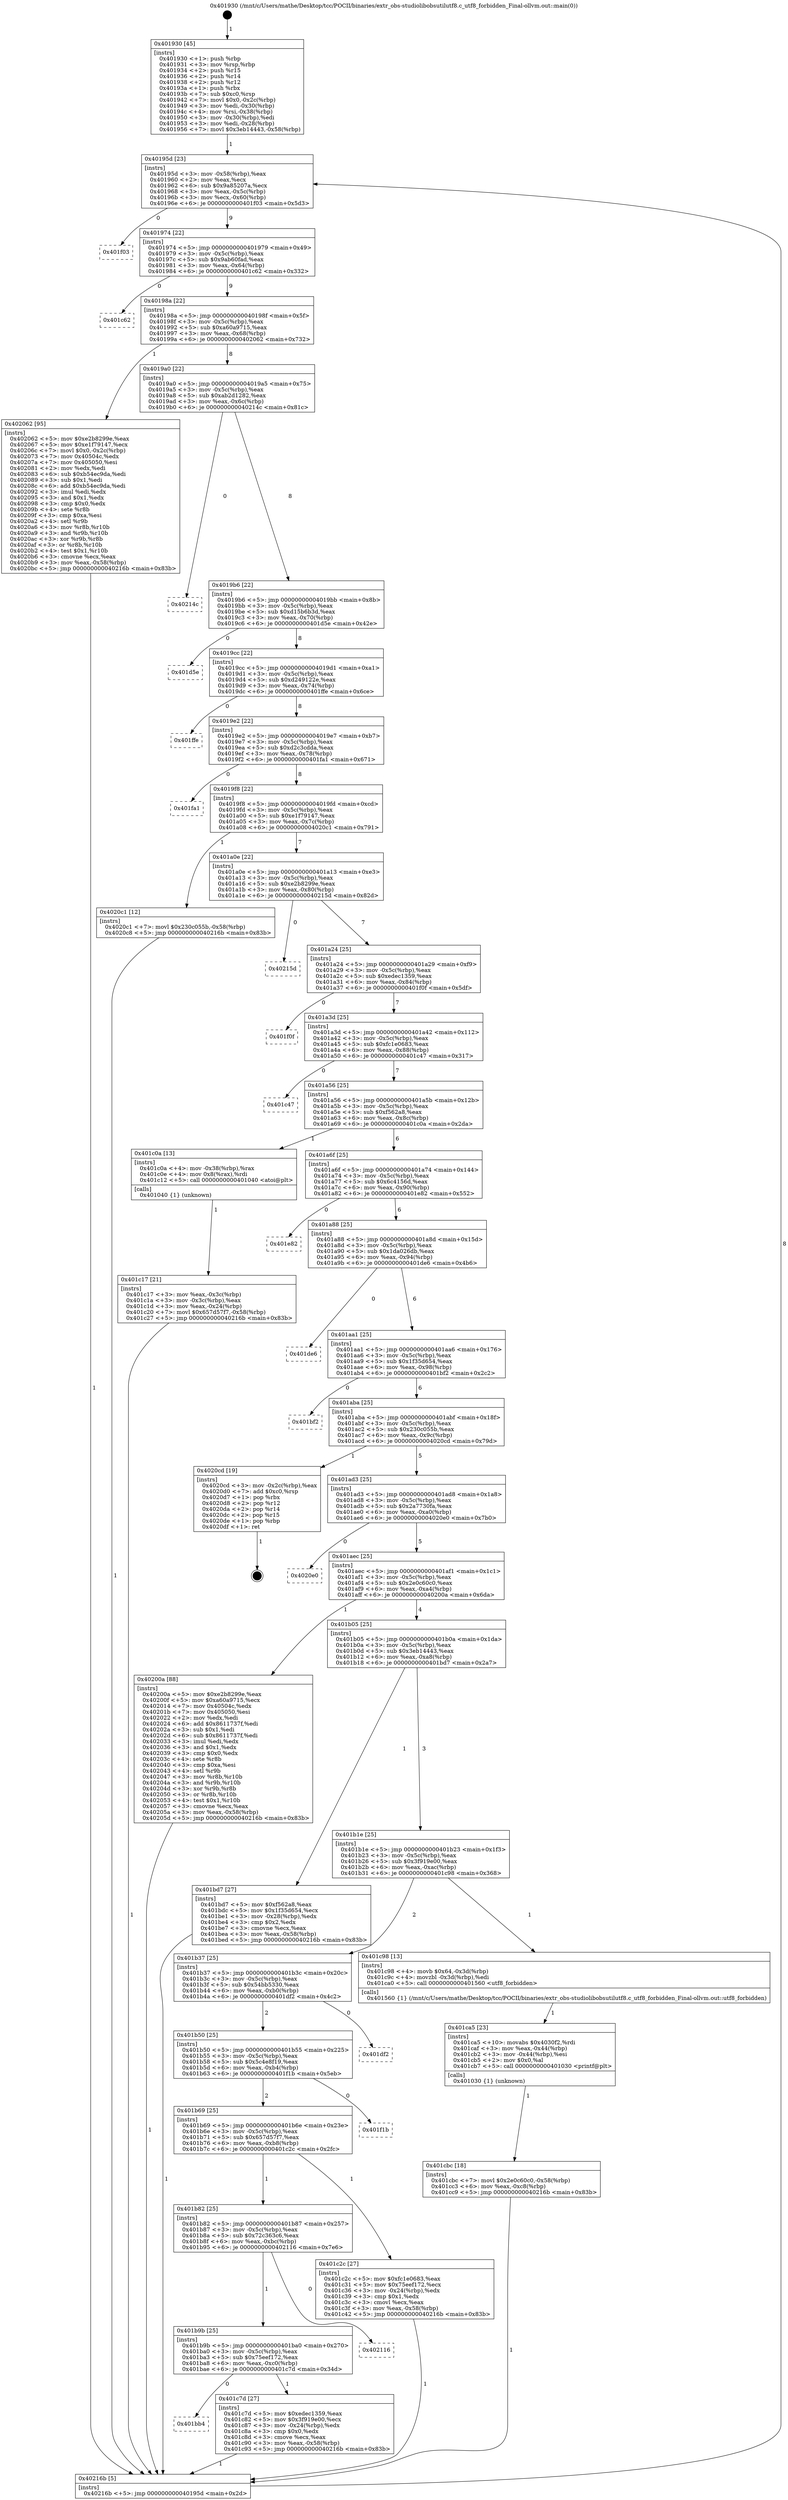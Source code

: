 digraph "0x401930" {
  label = "0x401930 (/mnt/c/Users/mathe/Desktop/tcc/POCII/binaries/extr_obs-studiolibobsutilutf8.c_utf8_forbidden_Final-ollvm.out::main(0))"
  labelloc = "t"
  node[shape=record]

  Entry [label="",width=0.3,height=0.3,shape=circle,fillcolor=black,style=filled]
  "0x40195d" [label="{
     0x40195d [23]\l
     | [instrs]\l
     &nbsp;&nbsp;0x40195d \<+3\>: mov -0x58(%rbp),%eax\l
     &nbsp;&nbsp;0x401960 \<+2\>: mov %eax,%ecx\l
     &nbsp;&nbsp;0x401962 \<+6\>: sub $0x9a85207a,%ecx\l
     &nbsp;&nbsp;0x401968 \<+3\>: mov %eax,-0x5c(%rbp)\l
     &nbsp;&nbsp;0x40196b \<+3\>: mov %ecx,-0x60(%rbp)\l
     &nbsp;&nbsp;0x40196e \<+6\>: je 0000000000401f03 \<main+0x5d3\>\l
  }"]
  "0x401f03" [label="{
     0x401f03\l
  }", style=dashed]
  "0x401974" [label="{
     0x401974 [22]\l
     | [instrs]\l
     &nbsp;&nbsp;0x401974 \<+5\>: jmp 0000000000401979 \<main+0x49\>\l
     &nbsp;&nbsp;0x401979 \<+3\>: mov -0x5c(%rbp),%eax\l
     &nbsp;&nbsp;0x40197c \<+5\>: sub $0x9ab60fad,%eax\l
     &nbsp;&nbsp;0x401981 \<+3\>: mov %eax,-0x64(%rbp)\l
     &nbsp;&nbsp;0x401984 \<+6\>: je 0000000000401c62 \<main+0x332\>\l
  }"]
  Exit [label="",width=0.3,height=0.3,shape=circle,fillcolor=black,style=filled,peripheries=2]
  "0x401c62" [label="{
     0x401c62\l
  }", style=dashed]
  "0x40198a" [label="{
     0x40198a [22]\l
     | [instrs]\l
     &nbsp;&nbsp;0x40198a \<+5\>: jmp 000000000040198f \<main+0x5f\>\l
     &nbsp;&nbsp;0x40198f \<+3\>: mov -0x5c(%rbp),%eax\l
     &nbsp;&nbsp;0x401992 \<+5\>: sub $0xa60a9715,%eax\l
     &nbsp;&nbsp;0x401997 \<+3\>: mov %eax,-0x68(%rbp)\l
     &nbsp;&nbsp;0x40199a \<+6\>: je 0000000000402062 \<main+0x732\>\l
  }"]
  "0x401cbc" [label="{
     0x401cbc [18]\l
     | [instrs]\l
     &nbsp;&nbsp;0x401cbc \<+7\>: movl $0x2e0c60c0,-0x58(%rbp)\l
     &nbsp;&nbsp;0x401cc3 \<+6\>: mov %eax,-0xc8(%rbp)\l
     &nbsp;&nbsp;0x401cc9 \<+5\>: jmp 000000000040216b \<main+0x83b\>\l
  }"]
  "0x402062" [label="{
     0x402062 [95]\l
     | [instrs]\l
     &nbsp;&nbsp;0x402062 \<+5\>: mov $0xe2b8299e,%eax\l
     &nbsp;&nbsp;0x402067 \<+5\>: mov $0xe1f79147,%ecx\l
     &nbsp;&nbsp;0x40206c \<+7\>: movl $0x0,-0x2c(%rbp)\l
     &nbsp;&nbsp;0x402073 \<+7\>: mov 0x40504c,%edx\l
     &nbsp;&nbsp;0x40207a \<+7\>: mov 0x405050,%esi\l
     &nbsp;&nbsp;0x402081 \<+2\>: mov %edx,%edi\l
     &nbsp;&nbsp;0x402083 \<+6\>: sub $0xb54ec9da,%edi\l
     &nbsp;&nbsp;0x402089 \<+3\>: sub $0x1,%edi\l
     &nbsp;&nbsp;0x40208c \<+6\>: add $0xb54ec9da,%edi\l
     &nbsp;&nbsp;0x402092 \<+3\>: imul %edi,%edx\l
     &nbsp;&nbsp;0x402095 \<+3\>: and $0x1,%edx\l
     &nbsp;&nbsp;0x402098 \<+3\>: cmp $0x0,%edx\l
     &nbsp;&nbsp;0x40209b \<+4\>: sete %r8b\l
     &nbsp;&nbsp;0x40209f \<+3\>: cmp $0xa,%esi\l
     &nbsp;&nbsp;0x4020a2 \<+4\>: setl %r9b\l
     &nbsp;&nbsp;0x4020a6 \<+3\>: mov %r8b,%r10b\l
     &nbsp;&nbsp;0x4020a9 \<+3\>: and %r9b,%r10b\l
     &nbsp;&nbsp;0x4020ac \<+3\>: xor %r9b,%r8b\l
     &nbsp;&nbsp;0x4020af \<+3\>: or %r8b,%r10b\l
     &nbsp;&nbsp;0x4020b2 \<+4\>: test $0x1,%r10b\l
     &nbsp;&nbsp;0x4020b6 \<+3\>: cmovne %ecx,%eax\l
     &nbsp;&nbsp;0x4020b9 \<+3\>: mov %eax,-0x58(%rbp)\l
     &nbsp;&nbsp;0x4020bc \<+5\>: jmp 000000000040216b \<main+0x83b\>\l
  }"]
  "0x4019a0" [label="{
     0x4019a0 [22]\l
     | [instrs]\l
     &nbsp;&nbsp;0x4019a0 \<+5\>: jmp 00000000004019a5 \<main+0x75\>\l
     &nbsp;&nbsp;0x4019a5 \<+3\>: mov -0x5c(%rbp),%eax\l
     &nbsp;&nbsp;0x4019a8 \<+5\>: sub $0xab2d1282,%eax\l
     &nbsp;&nbsp;0x4019ad \<+3\>: mov %eax,-0x6c(%rbp)\l
     &nbsp;&nbsp;0x4019b0 \<+6\>: je 000000000040214c \<main+0x81c\>\l
  }"]
  "0x401ca5" [label="{
     0x401ca5 [23]\l
     | [instrs]\l
     &nbsp;&nbsp;0x401ca5 \<+10\>: movabs $0x4030f2,%rdi\l
     &nbsp;&nbsp;0x401caf \<+3\>: mov %eax,-0x44(%rbp)\l
     &nbsp;&nbsp;0x401cb2 \<+3\>: mov -0x44(%rbp),%esi\l
     &nbsp;&nbsp;0x401cb5 \<+2\>: mov $0x0,%al\l
     &nbsp;&nbsp;0x401cb7 \<+5\>: call 0000000000401030 \<printf@plt\>\l
     | [calls]\l
     &nbsp;&nbsp;0x401030 \{1\} (unknown)\l
  }"]
  "0x40214c" [label="{
     0x40214c\l
  }", style=dashed]
  "0x4019b6" [label="{
     0x4019b6 [22]\l
     | [instrs]\l
     &nbsp;&nbsp;0x4019b6 \<+5\>: jmp 00000000004019bb \<main+0x8b\>\l
     &nbsp;&nbsp;0x4019bb \<+3\>: mov -0x5c(%rbp),%eax\l
     &nbsp;&nbsp;0x4019be \<+5\>: sub $0xd15b6b3d,%eax\l
     &nbsp;&nbsp;0x4019c3 \<+3\>: mov %eax,-0x70(%rbp)\l
     &nbsp;&nbsp;0x4019c6 \<+6\>: je 0000000000401d5e \<main+0x42e\>\l
  }"]
  "0x401bb4" [label="{
     0x401bb4\l
  }", style=dashed]
  "0x401d5e" [label="{
     0x401d5e\l
  }", style=dashed]
  "0x4019cc" [label="{
     0x4019cc [22]\l
     | [instrs]\l
     &nbsp;&nbsp;0x4019cc \<+5\>: jmp 00000000004019d1 \<main+0xa1\>\l
     &nbsp;&nbsp;0x4019d1 \<+3\>: mov -0x5c(%rbp),%eax\l
     &nbsp;&nbsp;0x4019d4 \<+5\>: sub $0xd249122e,%eax\l
     &nbsp;&nbsp;0x4019d9 \<+3\>: mov %eax,-0x74(%rbp)\l
     &nbsp;&nbsp;0x4019dc \<+6\>: je 0000000000401ffe \<main+0x6ce\>\l
  }"]
  "0x401c7d" [label="{
     0x401c7d [27]\l
     | [instrs]\l
     &nbsp;&nbsp;0x401c7d \<+5\>: mov $0xedec1359,%eax\l
     &nbsp;&nbsp;0x401c82 \<+5\>: mov $0x3f919e00,%ecx\l
     &nbsp;&nbsp;0x401c87 \<+3\>: mov -0x24(%rbp),%edx\l
     &nbsp;&nbsp;0x401c8a \<+3\>: cmp $0x0,%edx\l
     &nbsp;&nbsp;0x401c8d \<+3\>: cmove %ecx,%eax\l
     &nbsp;&nbsp;0x401c90 \<+3\>: mov %eax,-0x58(%rbp)\l
     &nbsp;&nbsp;0x401c93 \<+5\>: jmp 000000000040216b \<main+0x83b\>\l
  }"]
  "0x401ffe" [label="{
     0x401ffe\l
  }", style=dashed]
  "0x4019e2" [label="{
     0x4019e2 [22]\l
     | [instrs]\l
     &nbsp;&nbsp;0x4019e2 \<+5\>: jmp 00000000004019e7 \<main+0xb7\>\l
     &nbsp;&nbsp;0x4019e7 \<+3\>: mov -0x5c(%rbp),%eax\l
     &nbsp;&nbsp;0x4019ea \<+5\>: sub $0xd2c3cdda,%eax\l
     &nbsp;&nbsp;0x4019ef \<+3\>: mov %eax,-0x78(%rbp)\l
     &nbsp;&nbsp;0x4019f2 \<+6\>: je 0000000000401fa1 \<main+0x671\>\l
  }"]
  "0x401b9b" [label="{
     0x401b9b [25]\l
     | [instrs]\l
     &nbsp;&nbsp;0x401b9b \<+5\>: jmp 0000000000401ba0 \<main+0x270\>\l
     &nbsp;&nbsp;0x401ba0 \<+3\>: mov -0x5c(%rbp),%eax\l
     &nbsp;&nbsp;0x401ba3 \<+5\>: sub $0x75eef172,%eax\l
     &nbsp;&nbsp;0x401ba8 \<+6\>: mov %eax,-0xc0(%rbp)\l
     &nbsp;&nbsp;0x401bae \<+6\>: je 0000000000401c7d \<main+0x34d\>\l
  }"]
  "0x401fa1" [label="{
     0x401fa1\l
  }", style=dashed]
  "0x4019f8" [label="{
     0x4019f8 [22]\l
     | [instrs]\l
     &nbsp;&nbsp;0x4019f8 \<+5\>: jmp 00000000004019fd \<main+0xcd\>\l
     &nbsp;&nbsp;0x4019fd \<+3\>: mov -0x5c(%rbp),%eax\l
     &nbsp;&nbsp;0x401a00 \<+5\>: sub $0xe1f79147,%eax\l
     &nbsp;&nbsp;0x401a05 \<+3\>: mov %eax,-0x7c(%rbp)\l
     &nbsp;&nbsp;0x401a08 \<+6\>: je 00000000004020c1 \<main+0x791\>\l
  }"]
  "0x402116" [label="{
     0x402116\l
  }", style=dashed]
  "0x4020c1" [label="{
     0x4020c1 [12]\l
     | [instrs]\l
     &nbsp;&nbsp;0x4020c1 \<+7\>: movl $0x230c055b,-0x58(%rbp)\l
     &nbsp;&nbsp;0x4020c8 \<+5\>: jmp 000000000040216b \<main+0x83b\>\l
  }"]
  "0x401a0e" [label="{
     0x401a0e [22]\l
     | [instrs]\l
     &nbsp;&nbsp;0x401a0e \<+5\>: jmp 0000000000401a13 \<main+0xe3\>\l
     &nbsp;&nbsp;0x401a13 \<+3\>: mov -0x5c(%rbp),%eax\l
     &nbsp;&nbsp;0x401a16 \<+5\>: sub $0xe2b8299e,%eax\l
     &nbsp;&nbsp;0x401a1b \<+3\>: mov %eax,-0x80(%rbp)\l
     &nbsp;&nbsp;0x401a1e \<+6\>: je 000000000040215d \<main+0x82d\>\l
  }"]
  "0x401b82" [label="{
     0x401b82 [25]\l
     | [instrs]\l
     &nbsp;&nbsp;0x401b82 \<+5\>: jmp 0000000000401b87 \<main+0x257\>\l
     &nbsp;&nbsp;0x401b87 \<+3\>: mov -0x5c(%rbp),%eax\l
     &nbsp;&nbsp;0x401b8a \<+5\>: sub $0x72c363c6,%eax\l
     &nbsp;&nbsp;0x401b8f \<+6\>: mov %eax,-0xbc(%rbp)\l
     &nbsp;&nbsp;0x401b95 \<+6\>: je 0000000000402116 \<main+0x7e6\>\l
  }"]
  "0x40215d" [label="{
     0x40215d\l
  }", style=dashed]
  "0x401a24" [label="{
     0x401a24 [25]\l
     | [instrs]\l
     &nbsp;&nbsp;0x401a24 \<+5\>: jmp 0000000000401a29 \<main+0xf9\>\l
     &nbsp;&nbsp;0x401a29 \<+3\>: mov -0x5c(%rbp),%eax\l
     &nbsp;&nbsp;0x401a2c \<+5\>: sub $0xedec1359,%eax\l
     &nbsp;&nbsp;0x401a31 \<+6\>: mov %eax,-0x84(%rbp)\l
     &nbsp;&nbsp;0x401a37 \<+6\>: je 0000000000401f0f \<main+0x5df\>\l
  }"]
  "0x401c2c" [label="{
     0x401c2c [27]\l
     | [instrs]\l
     &nbsp;&nbsp;0x401c2c \<+5\>: mov $0xfc1e0683,%eax\l
     &nbsp;&nbsp;0x401c31 \<+5\>: mov $0x75eef172,%ecx\l
     &nbsp;&nbsp;0x401c36 \<+3\>: mov -0x24(%rbp),%edx\l
     &nbsp;&nbsp;0x401c39 \<+3\>: cmp $0x1,%edx\l
     &nbsp;&nbsp;0x401c3c \<+3\>: cmovl %ecx,%eax\l
     &nbsp;&nbsp;0x401c3f \<+3\>: mov %eax,-0x58(%rbp)\l
     &nbsp;&nbsp;0x401c42 \<+5\>: jmp 000000000040216b \<main+0x83b\>\l
  }"]
  "0x401f0f" [label="{
     0x401f0f\l
  }", style=dashed]
  "0x401a3d" [label="{
     0x401a3d [25]\l
     | [instrs]\l
     &nbsp;&nbsp;0x401a3d \<+5\>: jmp 0000000000401a42 \<main+0x112\>\l
     &nbsp;&nbsp;0x401a42 \<+3\>: mov -0x5c(%rbp),%eax\l
     &nbsp;&nbsp;0x401a45 \<+5\>: sub $0xfc1e0683,%eax\l
     &nbsp;&nbsp;0x401a4a \<+6\>: mov %eax,-0x88(%rbp)\l
     &nbsp;&nbsp;0x401a50 \<+6\>: je 0000000000401c47 \<main+0x317\>\l
  }"]
  "0x401b69" [label="{
     0x401b69 [25]\l
     | [instrs]\l
     &nbsp;&nbsp;0x401b69 \<+5\>: jmp 0000000000401b6e \<main+0x23e\>\l
     &nbsp;&nbsp;0x401b6e \<+3\>: mov -0x5c(%rbp),%eax\l
     &nbsp;&nbsp;0x401b71 \<+5\>: sub $0x657d57f7,%eax\l
     &nbsp;&nbsp;0x401b76 \<+6\>: mov %eax,-0xb8(%rbp)\l
     &nbsp;&nbsp;0x401b7c \<+6\>: je 0000000000401c2c \<main+0x2fc\>\l
  }"]
  "0x401c47" [label="{
     0x401c47\l
  }", style=dashed]
  "0x401a56" [label="{
     0x401a56 [25]\l
     | [instrs]\l
     &nbsp;&nbsp;0x401a56 \<+5\>: jmp 0000000000401a5b \<main+0x12b\>\l
     &nbsp;&nbsp;0x401a5b \<+3\>: mov -0x5c(%rbp),%eax\l
     &nbsp;&nbsp;0x401a5e \<+5\>: sub $0xf562a8,%eax\l
     &nbsp;&nbsp;0x401a63 \<+6\>: mov %eax,-0x8c(%rbp)\l
     &nbsp;&nbsp;0x401a69 \<+6\>: je 0000000000401c0a \<main+0x2da\>\l
  }"]
  "0x401f1b" [label="{
     0x401f1b\l
  }", style=dashed]
  "0x401c0a" [label="{
     0x401c0a [13]\l
     | [instrs]\l
     &nbsp;&nbsp;0x401c0a \<+4\>: mov -0x38(%rbp),%rax\l
     &nbsp;&nbsp;0x401c0e \<+4\>: mov 0x8(%rax),%rdi\l
     &nbsp;&nbsp;0x401c12 \<+5\>: call 0000000000401040 \<atoi@plt\>\l
     | [calls]\l
     &nbsp;&nbsp;0x401040 \{1\} (unknown)\l
  }"]
  "0x401a6f" [label="{
     0x401a6f [25]\l
     | [instrs]\l
     &nbsp;&nbsp;0x401a6f \<+5\>: jmp 0000000000401a74 \<main+0x144\>\l
     &nbsp;&nbsp;0x401a74 \<+3\>: mov -0x5c(%rbp),%eax\l
     &nbsp;&nbsp;0x401a77 \<+5\>: sub $0x6c4156d,%eax\l
     &nbsp;&nbsp;0x401a7c \<+6\>: mov %eax,-0x90(%rbp)\l
     &nbsp;&nbsp;0x401a82 \<+6\>: je 0000000000401e82 \<main+0x552\>\l
  }"]
  "0x401b50" [label="{
     0x401b50 [25]\l
     | [instrs]\l
     &nbsp;&nbsp;0x401b50 \<+5\>: jmp 0000000000401b55 \<main+0x225\>\l
     &nbsp;&nbsp;0x401b55 \<+3\>: mov -0x5c(%rbp),%eax\l
     &nbsp;&nbsp;0x401b58 \<+5\>: sub $0x5c4e8f19,%eax\l
     &nbsp;&nbsp;0x401b5d \<+6\>: mov %eax,-0xb4(%rbp)\l
     &nbsp;&nbsp;0x401b63 \<+6\>: je 0000000000401f1b \<main+0x5eb\>\l
  }"]
  "0x401e82" [label="{
     0x401e82\l
  }", style=dashed]
  "0x401a88" [label="{
     0x401a88 [25]\l
     | [instrs]\l
     &nbsp;&nbsp;0x401a88 \<+5\>: jmp 0000000000401a8d \<main+0x15d\>\l
     &nbsp;&nbsp;0x401a8d \<+3\>: mov -0x5c(%rbp),%eax\l
     &nbsp;&nbsp;0x401a90 \<+5\>: sub $0x1da026db,%eax\l
     &nbsp;&nbsp;0x401a95 \<+6\>: mov %eax,-0x94(%rbp)\l
     &nbsp;&nbsp;0x401a9b \<+6\>: je 0000000000401de6 \<main+0x4b6\>\l
  }"]
  "0x401df2" [label="{
     0x401df2\l
  }", style=dashed]
  "0x401de6" [label="{
     0x401de6\l
  }", style=dashed]
  "0x401aa1" [label="{
     0x401aa1 [25]\l
     | [instrs]\l
     &nbsp;&nbsp;0x401aa1 \<+5\>: jmp 0000000000401aa6 \<main+0x176\>\l
     &nbsp;&nbsp;0x401aa6 \<+3\>: mov -0x5c(%rbp),%eax\l
     &nbsp;&nbsp;0x401aa9 \<+5\>: sub $0x1f35d654,%eax\l
     &nbsp;&nbsp;0x401aae \<+6\>: mov %eax,-0x98(%rbp)\l
     &nbsp;&nbsp;0x401ab4 \<+6\>: je 0000000000401bf2 \<main+0x2c2\>\l
  }"]
  "0x401b37" [label="{
     0x401b37 [25]\l
     | [instrs]\l
     &nbsp;&nbsp;0x401b37 \<+5\>: jmp 0000000000401b3c \<main+0x20c\>\l
     &nbsp;&nbsp;0x401b3c \<+3\>: mov -0x5c(%rbp),%eax\l
     &nbsp;&nbsp;0x401b3f \<+5\>: sub $0x54bb5330,%eax\l
     &nbsp;&nbsp;0x401b44 \<+6\>: mov %eax,-0xb0(%rbp)\l
     &nbsp;&nbsp;0x401b4a \<+6\>: je 0000000000401df2 \<main+0x4c2\>\l
  }"]
  "0x401bf2" [label="{
     0x401bf2\l
  }", style=dashed]
  "0x401aba" [label="{
     0x401aba [25]\l
     | [instrs]\l
     &nbsp;&nbsp;0x401aba \<+5\>: jmp 0000000000401abf \<main+0x18f\>\l
     &nbsp;&nbsp;0x401abf \<+3\>: mov -0x5c(%rbp),%eax\l
     &nbsp;&nbsp;0x401ac2 \<+5\>: sub $0x230c055b,%eax\l
     &nbsp;&nbsp;0x401ac7 \<+6\>: mov %eax,-0x9c(%rbp)\l
     &nbsp;&nbsp;0x401acd \<+6\>: je 00000000004020cd \<main+0x79d\>\l
  }"]
  "0x401c98" [label="{
     0x401c98 [13]\l
     | [instrs]\l
     &nbsp;&nbsp;0x401c98 \<+4\>: movb $0x64,-0x3d(%rbp)\l
     &nbsp;&nbsp;0x401c9c \<+4\>: movzbl -0x3d(%rbp),%edi\l
     &nbsp;&nbsp;0x401ca0 \<+5\>: call 0000000000401560 \<utf8_forbidden\>\l
     | [calls]\l
     &nbsp;&nbsp;0x401560 \{1\} (/mnt/c/Users/mathe/Desktop/tcc/POCII/binaries/extr_obs-studiolibobsutilutf8.c_utf8_forbidden_Final-ollvm.out::utf8_forbidden)\l
  }"]
  "0x4020cd" [label="{
     0x4020cd [19]\l
     | [instrs]\l
     &nbsp;&nbsp;0x4020cd \<+3\>: mov -0x2c(%rbp),%eax\l
     &nbsp;&nbsp;0x4020d0 \<+7\>: add $0xc0,%rsp\l
     &nbsp;&nbsp;0x4020d7 \<+1\>: pop %rbx\l
     &nbsp;&nbsp;0x4020d8 \<+2\>: pop %r12\l
     &nbsp;&nbsp;0x4020da \<+2\>: pop %r14\l
     &nbsp;&nbsp;0x4020dc \<+2\>: pop %r15\l
     &nbsp;&nbsp;0x4020de \<+1\>: pop %rbp\l
     &nbsp;&nbsp;0x4020df \<+1\>: ret\l
  }"]
  "0x401ad3" [label="{
     0x401ad3 [25]\l
     | [instrs]\l
     &nbsp;&nbsp;0x401ad3 \<+5\>: jmp 0000000000401ad8 \<main+0x1a8\>\l
     &nbsp;&nbsp;0x401ad8 \<+3\>: mov -0x5c(%rbp),%eax\l
     &nbsp;&nbsp;0x401adb \<+5\>: sub $0x2a7730fa,%eax\l
     &nbsp;&nbsp;0x401ae0 \<+6\>: mov %eax,-0xa0(%rbp)\l
     &nbsp;&nbsp;0x401ae6 \<+6\>: je 00000000004020e0 \<main+0x7b0\>\l
  }"]
  "0x401c17" [label="{
     0x401c17 [21]\l
     | [instrs]\l
     &nbsp;&nbsp;0x401c17 \<+3\>: mov %eax,-0x3c(%rbp)\l
     &nbsp;&nbsp;0x401c1a \<+3\>: mov -0x3c(%rbp),%eax\l
     &nbsp;&nbsp;0x401c1d \<+3\>: mov %eax,-0x24(%rbp)\l
     &nbsp;&nbsp;0x401c20 \<+7\>: movl $0x657d57f7,-0x58(%rbp)\l
     &nbsp;&nbsp;0x401c27 \<+5\>: jmp 000000000040216b \<main+0x83b\>\l
  }"]
  "0x4020e0" [label="{
     0x4020e0\l
  }", style=dashed]
  "0x401aec" [label="{
     0x401aec [25]\l
     | [instrs]\l
     &nbsp;&nbsp;0x401aec \<+5\>: jmp 0000000000401af1 \<main+0x1c1\>\l
     &nbsp;&nbsp;0x401af1 \<+3\>: mov -0x5c(%rbp),%eax\l
     &nbsp;&nbsp;0x401af4 \<+5\>: sub $0x2e0c60c0,%eax\l
     &nbsp;&nbsp;0x401af9 \<+6\>: mov %eax,-0xa4(%rbp)\l
     &nbsp;&nbsp;0x401aff \<+6\>: je 000000000040200a \<main+0x6da\>\l
  }"]
  "0x401930" [label="{
     0x401930 [45]\l
     | [instrs]\l
     &nbsp;&nbsp;0x401930 \<+1\>: push %rbp\l
     &nbsp;&nbsp;0x401931 \<+3\>: mov %rsp,%rbp\l
     &nbsp;&nbsp;0x401934 \<+2\>: push %r15\l
     &nbsp;&nbsp;0x401936 \<+2\>: push %r14\l
     &nbsp;&nbsp;0x401938 \<+2\>: push %r12\l
     &nbsp;&nbsp;0x40193a \<+1\>: push %rbx\l
     &nbsp;&nbsp;0x40193b \<+7\>: sub $0xc0,%rsp\l
     &nbsp;&nbsp;0x401942 \<+7\>: movl $0x0,-0x2c(%rbp)\l
     &nbsp;&nbsp;0x401949 \<+3\>: mov %edi,-0x30(%rbp)\l
     &nbsp;&nbsp;0x40194c \<+4\>: mov %rsi,-0x38(%rbp)\l
     &nbsp;&nbsp;0x401950 \<+3\>: mov -0x30(%rbp),%edi\l
     &nbsp;&nbsp;0x401953 \<+3\>: mov %edi,-0x28(%rbp)\l
     &nbsp;&nbsp;0x401956 \<+7\>: movl $0x3eb14443,-0x58(%rbp)\l
  }"]
  "0x40200a" [label="{
     0x40200a [88]\l
     | [instrs]\l
     &nbsp;&nbsp;0x40200a \<+5\>: mov $0xe2b8299e,%eax\l
     &nbsp;&nbsp;0x40200f \<+5\>: mov $0xa60a9715,%ecx\l
     &nbsp;&nbsp;0x402014 \<+7\>: mov 0x40504c,%edx\l
     &nbsp;&nbsp;0x40201b \<+7\>: mov 0x405050,%esi\l
     &nbsp;&nbsp;0x402022 \<+2\>: mov %edx,%edi\l
     &nbsp;&nbsp;0x402024 \<+6\>: add $0x8611737f,%edi\l
     &nbsp;&nbsp;0x40202a \<+3\>: sub $0x1,%edi\l
     &nbsp;&nbsp;0x40202d \<+6\>: sub $0x8611737f,%edi\l
     &nbsp;&nbsp;0x402033 \<+3\>: imul %edi,%edx\l
     &nbsp;&nbsp;0x402036 \<+3\>: and $0x1,%edx\l
     &nbsp;&nbsp;0x402039 \<+3\>: cmp $0x0,%edx\l
     &nbsp;&nbsp;0x40203c \<+4\>: sete %r8b\l
     &nbsp;&nbsp;0x402040 \<+3\>: cmp $0xa,%esi\l
     &nbsp;&nbsp;0x402043 \<+4\>: setl %r9b\l
     &nbsp;&nbsp;0x402047 \<+3\>: mov %r8b,%r10b\l
     &nbsp;&nbsp;0x40204a \<+3\>: and %r9b,%r10b\l
     &nbsp;&nbsp;0x40204d \<+3\>: xor %r9b,%r8b\l
     &nbsp;&nbsp;0x402050 \<+3\>: or %r8b,%r10b\l
     &nbsp;&nbsp;0x402053 \<+4\>: test $0x1,%r10b\l
     &nbsp;&nbsp;0x402057 \<+3\>: cmovne %ecx,%eax\l
     &nbsp;&nbsp;0x40205a \<+3\>: mov %eax,-0x58(%rbp)\l
     &nbsp;&nbsp;0x40205d \<+5\>: jmp 000000000040216b \<main+0x83b\>\l
  }"]
  "0x401b05" [label="{
     0x401b05 [25]\l
     | [instrs]\l
     &nbsp;&nbsp;0x401b05 \<+5\>: jmp 0000000000401b0a \<main+0x1da\>\l
     &nbsp;&nbsp;0x401b0a \<+3\>: mov -0x5c(%rbp),%eax\l
     &nbsp;&nbsp;0x401b0d \<+5\>: sub $0x3eb14443,%eax\l
     &nbsp;&nbsp;0x401b12 \<+6\>: mov %eax,-0xa8(%rbp)\l
     &nbsp;&nbsp;0x401b18 \<+6\>: je 0000000000401bd7 \<main+0x2a7\>\l
  }"]
  "0x40216b" [label="{
     0x40216b [5]\l
     | [instrs]\l
     &nbsp;&nbsp;0x40216b \<+5\>: jmp 000000000040195d \<main+0x2d\>\l
  }"]
  "0x401bd7" [label="{
     0x401bd7 [27]\l
     | [instrs]\l
     &nbsp;&nbsp;0x401bd7 \<+5\>: mov $0xf562a8,%eax\l
     &nbsp;&nbsp;0x401bdc \<+5\>: mov $0x1f35d654,%ecx\l
     &nbsp;&nbsp;0x401be1 \<+3\>: mov -0x28(%rbp),%edx\l
     &nbsp;&nbsp;0x401be4 \<+3\>: cmp $0x2,%edx\l
     &nbsp;&nbsp;0x401be7 \<+3\>: cmovne %ecx,%eax\l
     &nbsp;&nbsp;0x401bea \<+3\>: mov %eax,-0x58(%rbp)\l
     &nbsp;&nbsp;0x401bed \<+5\>: jmp 000000000040216b \<main+0x83b\>\l
  }"]
  "0x401b1e" [label="{
     0x401b1e [25]\l
     | [instrs]\l
     &nbsp;&nbsp;0x401b1e \<+5\>: jmp 0000000000401b23 \<main+0x1f3\>\l
     &nbsp;&nbsp;0x401b23 \<+3\>: mov -0x5c(%rbp),%eax\l
     &nbsp;&nbsp;0x401b26 \<+5\>: sub $0x3f919e00,%eax\l
     &nbsp;&nbsp;0x401b2b \<+6\>: mov %eax,-0xac(%rbp)\l
     &nbsp;&nbsp;0x401b31 \<+6\>: je 0000000000401c98 \<main+0x368\>\l
  }"]
  Entry -> "0x401930" [label=" 1"]
  "0x40195d" -> "0x401f03" [label=" 0"]
  "0x40195d" -> "0x401974" [label=" 9"]
  "0x4020cd" -> Exit [label=" 1"]
  "0x401974" -> "0x401c62" [label=" 0"]
  "0x401974" -> "0x40198a" [label=" 9"]
  "0x4020c1" -> "0x40216b" [label=" 1"]
  "0x40198a" -> "0x402062" [label=" 1"]
  "0x40198a" -> "0x4019a0" [label=" 8"]
  "0x402062" -> "0x40216b" [label=" 1"]
  "0x4019a0" -> "0x40214c" [label=" 0"]
  "0x4019a0" -> "0x4019b6" [label=" 8"]
  "0x40200a" -> "0x40216b" [label=" 1"]
  "0x4019b6" -> "0x401d5e" [label=" 0"]
  "0x4019b6" -> "0x4019cc" [label=" 8"]
  "0x401cbc" -> "0x40216b" [label=" 1"]
  "0x4019cc" -> "0x401ffe" [label=" 0"]
  "0x4019cc" -> "0x4019e2" [label=" 8"]
  "0x401ca5" -> "0x401cbc" [label=" 1"]
  "0x4019e2" -> "0x401fa1" [label=" 0"]
  "0x4019e2" -> "0x4019f8" [label=" 8"]
  "0x401c7d" -> "0x40216b" [label=" 1"]
  "0x4019f8" -> "0x4020c1" [label=" 1"]
  "0x4019f8" -> "0x401a0e" [label=" 7"]
  "0x401b9b" -> "0x401bb4" [label=" 0"]
  "0x401a0e" -> "0x40215d" [label=" 0"]
  "0x401a0e" -> "0x401a24" [label=" 7"]
  "0x401c98" -> "0x401ca5" [label=" 1"]
  "0x401a24" -> "0x401f0f" [label=" 0"]
  "0x401a24" -> "0x401a3d" [label=" 7"]
  "0x401b82" -> "0x401b9b" [label=" 1"]
  "0x401a3d" -> "0x401c47" [label=" 0"]
  "0x401a3d" -> "0x401a56" [label=" 7"]
  "0x401b9b" -> "0x401c7d" [label=" 1"]
  "0x401a56" -> "0x401c0a" [label=" 1"]
  "0x401a56" -> "0x401a6f" [label=" 6"]
  "0x401c2c" -> "0x40216b" [label=" 1"]
  "0x401a6f" -> "0x401e82" [label=" 0"]
  "0x401a6f" -> "0x401a88" [label=" 6"]
  "0x401b69" -> "0x401c2c" [label=" 1"]
  "0x401a88" -> "0x401de6" [label=" 0"]
  "0x401a88" -> "0x401aa1" [label=" 6"]
  "0x401b82" -> "0x402116" [label=" 0"]
  "0x401aa1" -> "0x401bf2" [label=" 0"]
  "0x401aa1" -> "0x401aba" [label=" 6"]
  "0x401b50" -> "0x401f1b" [label=" 0"]
  "0x401aba" -> "0x4020cd" [label=" 1"]
  "0x401aba" -> "0x401ad3" [label=" 5"]
  "0x401b69" -> "0x401b82" [label=" 1"]
  "0x401ad3" -> "0x4020e0" [label=" 0"]
  "0x401ad3" -> "0x401aec" [label=" 5"]
  "0x401b37" -> "0x401df2" [label=" 0"]
  "0x401aec" -> "0x40200a" [label=" 1"]
  "0x401aec" -> "0x401b05" [label=" 4"]
  "0x401b50" -> "0x401b69" [label=" 2"]
  "0x401b05" -> "0x401bd7" [label=" 1"]
  "0x401b05" -> "0x401b1e" [label=" 3"]
  "0x401bd7" -> "0x40216b" [label=" 1"]
  "0x401930" -> "0x40195d" [label=" 1"]
  "0x40216b" -> "0x40195d" [label=" 8"]
  "0x401c0a" -> "0x401c17" [label=" 1"]
  "0x401c17" -> "0x40216b" [label=" 1"]
  "0x401b37" -> "0x401b50" [label=" 2"]
  "0x401b1e" -> "0x401c98" [label=" 1"]
  "0x401b1e" -> "0x401b37" [label=" 2"]
}
